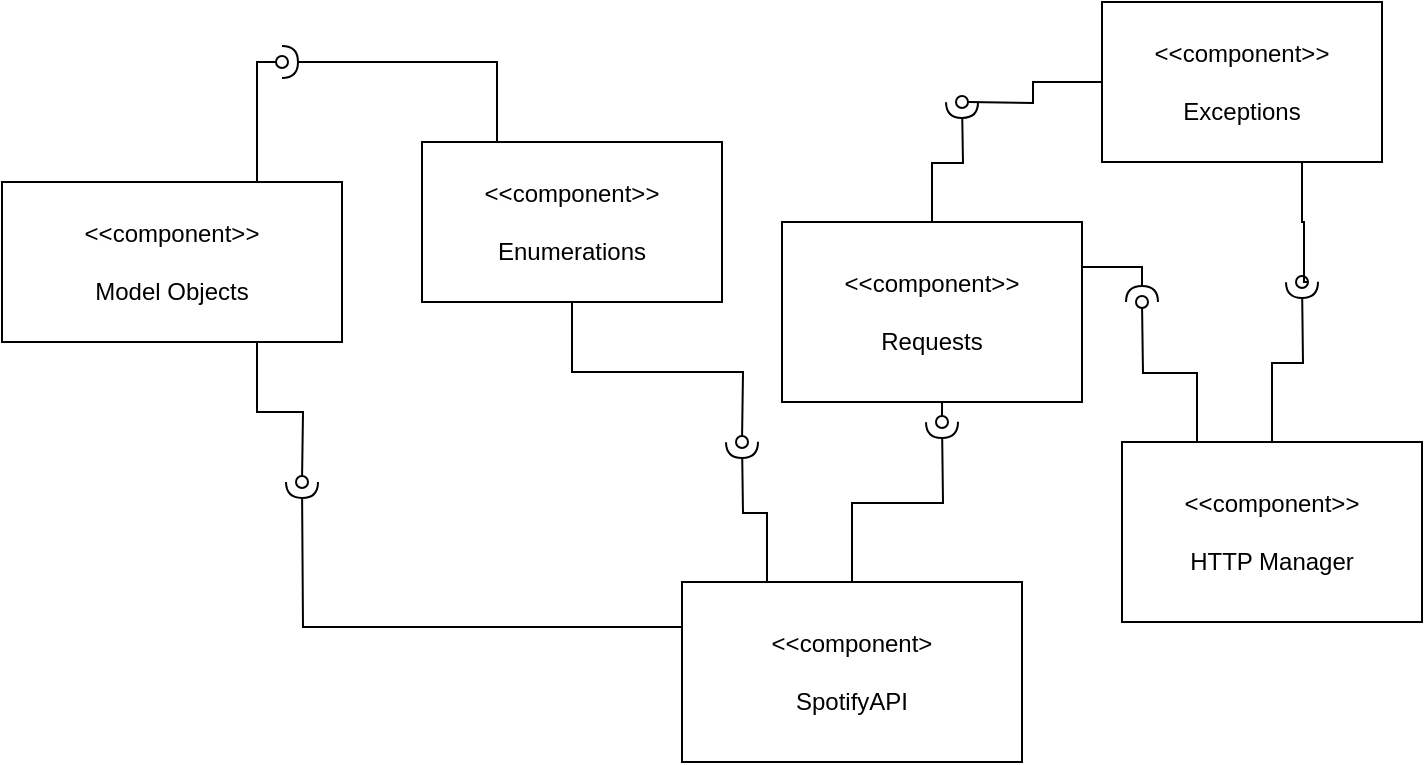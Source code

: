 <mxfile version="23.1.5" type="github">
  <diagram name="Página-1" id="YhOxUNiFMJXOz7bv3qiZ">
    <mxGraphModel dx="1119" dy="1866" grid="1" gridSize="10" guides="1" tooltips="1" connect="1" arrows="1" fold="1" page="1" pageScale="1" pageWidth="827" pageHeight="1169" math="0" shadow="0">
      <root>
        <mxCell id="0" />
        <mxCell id="1" parent="0" />
        <mxCell id="8thc9m6kPEYuBQVyXJln-10" style="edgeStyle=orthogonalEdgeStyle;rounded=0;orthogonalLoop=1;jettySize=auto;html=1;exitX=0.5;exitY=1;exitDx=0;exitDy=0;endArrow=oval;endFill=0;" edge="1" parent="1" source="8thc9m6kPEYuBQVyXJln-2">
          <mxGeometry relative="1" as="geometry">
            <mxPoint x="450" y="210" as="targetPoint" />
          </mxGeometry>
        </mxCell>
        <mxCell id="8thc9m6kPEYuBQVyXJln-21" style="edgeStyle=orthogonalEdgeStyle;rounded=0;orthogonalLoop=1;jettySize=auto;html=1;exitX=0.25;exitY=0;exitDx=0;exitDy=0;endArrow=halfCircle;endFill=0;" edge="1" parent="1" source="8thc9m6kPEYuBQVyXJln-2">
          <mxGeometry relative="1" as="geometry">
            <mxPoint x="220" y="20" as="targetPoint" />
            <Array as="points">
              <mxPoint x="328" y="20" />
            </Array>
          </mxGeometry>
        </mxCell>
        <mxCell id="8thc9m6kPEYuBQVyXJln-2" value="&amp;lt;&amp;lt;component&amp;gt;&amp;gt;&lt;br&gt;&lt;br&gt;Enumerations" style="rounded=0;whiteSpace=wrap;html=1;" vertex="1" parent="1">
          <mxGeometry x="290" y="60" width="150" height="80" as="geometry" />
        </mxCell>
        <mxCell id="8thc9m6kPEYuBQVyXJln-15" style="edgeStyle=orthogonalEdgeStyle;rounded=0;orthogonalLoop=1;jettySize=auto;html=1;exitX=1;exitY=0.75;exitDx=0;exitDy=0;endArrow=oval;endFill=0;" edge="1" parent="1" source="8thc9m6kPEYuBQVyXJln-3">
          <mxGeometry relative="1" as="geometry">
            <mxPoint x="730" y="130" as="targetPoint" />
            <Array as="points">
              <mxPoint x="730" y="50" />
              <mxPoint x="730" y="100" />
              <mxPoint x="731" y="100" />
            </Array>
          </mxGeometry>
        </mxCell>
        <mxCell id="8thc9m6kPEYuBQVyXJln-23" style="edgeStyle=orthogonalEdgeStyle;rounded=0;orthogonalLoop=1;jettySize=auto;html=1;exitX=0;exitY=0.5;exitDx=0;exitDy=0;endArrow=oval;endFill=0;" edge="1" parent="1" source="8thc9m6kPEYuBQVyXJln-3">
          <mxGeometry relative="1" as="geometry">
            <mxPoint x="560" y="40" as="targetPoint" />
          </mxGeometry>
        </mxCell>
        <mxCell id="8thc9m6kPEYuBQVyXJln-3" value="&amp;lt;&amp;lt;component&amp;gt;&amp;gt;&lt;br&gt;&lt;br&gt;Exceptions" style="rounded=0;whiteSpace=wrap;html=1;" vertex="1" parent="1">
          <mxGeometry x="630" y="-10" width="140" height="80" as="geometry" />
        </mxCell>
        <mxCell id="8thc9m6kPEYuBQVyXJln-13" style="edgeStyle=orthogonalEdgeStyle;rounded=0;orthogonalLoop=1;jettySize=auto;html=1;exitX=0.75;exitY=1;exitDx=0;exitDy=0;endArrow=oval;endFill=0;" edge="1" parent="1" source="8thc9m6kPEYuBQVyXJln-4">
          <mxGeometry relative="1" as="geometry">
            <mxPoint x="230" y="230" as="targetPoint" />
          </mxGeometry>
        </mxCell>
        <mxCell id="8thc9m6kPEYuBQVyXJln-19" style="edgeStyle=orthogonalEdgeStyle;rounded=0;orthogonalLoop=1;jettySize=auto;html=1;exitX=0.75;exitY=0;exitDx=0;exitDy=0;endArrow=oval;endFill=0;" edge="1" parent="1" source="8thc9m6kPEYuBQVyXJln-4">
          <mxGeometry relative="1" as="geometry">
            <mxPoint x="220" y="20" as="targetPoint" />
            <Array as="points">
              <mxPoint x="208" y="20" />
            </Array>
          </mxGeometry>
        </mxCell>
        <mxCell id="8thc9m6kPEYuBQVyXJln-4" value="&amp;lt;&amp;lt;component&amp;gt;&amp;gt;&lt;br&gt;&lt;br&gt;Model Objects" style="rounded=0;whiteSpace=wrap;html=1;" vertex="1" parent="1">
          <mxGeometry x="80" y="80" width="170" height="80" as="geometry" />
        </mxCell>
        <mxCell id="8thc9m6kPEYuBQVyXJln-17" style="edgeStyle=orthogonalEdgeStyle;rounded=0;orthogonalLoop=1;jettySize=auto;html=1;exitX=0.5;exitY=1;exitDx=0;exitDy=0;endArrow=oval;endFill=0;" edge="1" parent="1" source="8thc9m6kPEYuBQVyXJln-5">
          <mxGeometry relative="1" as="geometry">
            <mxPoint x="550" y="200" as="targetPoint" />
          </mxGeometry>
        </mxCell>
        <mxCell id="8thc9m6kPEYuBQVyXJln-22" style="edgeStyle=orthogonalEdgeStyle;rounded=0;orthogonalLoop=1;jettySize=auto;html=1;exitX=0.5;exitY=0;exitDx=0;exitDy=0;endArrow=halfCircle;endFill=0;" edge="1" parent="1" source="8thc9m6kPEYuBQVyXJln-5">
          <mxGeometry relative="1" as="geometry">
            <mxPoint x="560" y="40" as="targetPoint" />
          </mxGeometry>
        </mxCell>
        <mxCell id="8thc9m6kPEYuBQVyXJln-25" style="edgeStyle=orthogonalEdgeStyle;rounded=0;orthogonalLoop=1;jettySize=auto;html=1;exitX=1;exitY=0.25;exitDx=0;exitDy=0;endArrow=halfCircle;endFill=0;" edge="1" parent="1" source="8thc9m6kPEYuBQVyXJln-5">
          <mxGeometry relative="1" as="geometry">
            <mxPoint x="650" y="140" as="targetPoint" />
          </mxGeometry>
        </mxCell>
        <mxCell id="8thc9m6kPEYuBQVyXJln-5" value="&amp;lt;&amp;lt;component&amp;gt;&amp;gt;&lt;br&gt;&lt;br&gt;Requests" style="rounded=0;whiteSpace=wrap;html=1;" vertex="1" parent="1">
          <mxGeometry x="470" y="100" width="150" height="90" as="geometry" />
        </mxCell>
        <mxCell id="8thc9m6kPEYuBQVyXJln-9" style="edgeStyle=orthogonalEdgeStyle;rounded=0;orthogonalLoop=1;jettySize=auto;html=1;exitX=0.5;exitY=0;exitDx=0;exitDy=0;endArrow=halfCircle;endFill=0;" edge="1" parent="1" source="8thc9m6kPEYuBQVyXJln-6">
          <mxGeometry relative="1" as="geometry">
            <mxPoint x="550" y="200" as="targetPoint" />
          </mxGeometry>
        </mxCell>
        <mxCell id="8thc9m6kPEYuBQVyXJln-11" style="edgeStyle=orthogonalEdgeStyle;rounded=0;orthogonalLoop=1;jettySize=auto;html=1;exitX=0.25;exitY=0;exitDx=0;exitDy=0;endArrow=halfCircle;endFill=0;" edge="1" parent="1" source="8thc9m6kPEYuBQVyXJln-6">
          <mxGeometry relative="1" as="geometry">
            <mxPoint x="450" y="210" as="targetPoint" />
          </mxGeometry>
        </mxCell>
        <mxCell id="8thc9m6kPEYuBQVyXJln-12" style="edgeStyle=orthogonalEdgeStyle;rounded=0;orthogonalLoop=1;jettySize=auto;html=1;exitX=0;exitY=0.25;exitDx=0;exitDy=0;endArrow=halfCircle;endFill=0;" edge="1" parent="1" source="8thc9m6kPEYuBQVyXJln-6">
          <mxGeometry relative="1" as="geometry">
            <mxPoint x="230" y="230" as="targetPoint" />
          </mxGeometry>
        </mxCell>
        <mxCell id="8thc9m6kPEYuBQVyXJln-6" value="&amp;lt;&amp;lt;component&amp;gt;&lt;br&gt;&lt;br&gt;SpotifyAPI" style="rounded=0;whiteSpace=wrap;html=1;" vertex="1" parent="1">
          <mxGeometry x="420" y="280" width="170" height="90" as="geometry" />
        </mxCell>
        <mxCell id="8thc9m6kPEYuBQVyXJln-16" style="edgeStyle=orthogonalEdgeStyle;rounded=0;orthogonalLoop=1;jettySize=auto;html=1;exitX=0.5;exitY=0;exitDx=0;exitDy=0;endArrow=halfCircle;endFill=0;" edge="1" parent="1" source="8thc9m6kPEYuBQVyXJln-7">
          <mxGeometry relative="1" as="geometry">
            <mxPoint x="730" y="130" as="targetPoint" />
          </mxGeometry>
        </mxCell>
        <mxCell id="8thc9m6kPEYuBQVyXJln-24" style="edgeStyle=orthogonalEdgeStyle;rounded=0;orthogonalLoop=1;jettySize=auto;html=1;exitX=0.25;exitY=0;exitDx=0;exitDy=0;endArrow=oval;endFill=0;" edge="1" parent="1" source="8thc9m6kPEYuBQVyXJln-7">
          <mxGeometry relative="1" as="geometry">
            <mxPoint x="650" y="140" as="targetPoint" />
          </mxGeometry>
        </mxCell>
        <mxCell id="8thc9m6kPEYuBQVyXJln-7" value="&amp;lt;&amp;lt;component&amp;gt;&amp;gt;&lt;br&gt;&lt;br&gt;HTTP Manager" style="rounded=0;whiteSpace=wrap;html=1;" vertex="1" parent="1">
          <mxGeometry x="640" y="210" width="150" height="90" as="geometry" />
        </mxCell>
      </root>
    </mxGraphModel>
  </diagram>
</mxfile>
